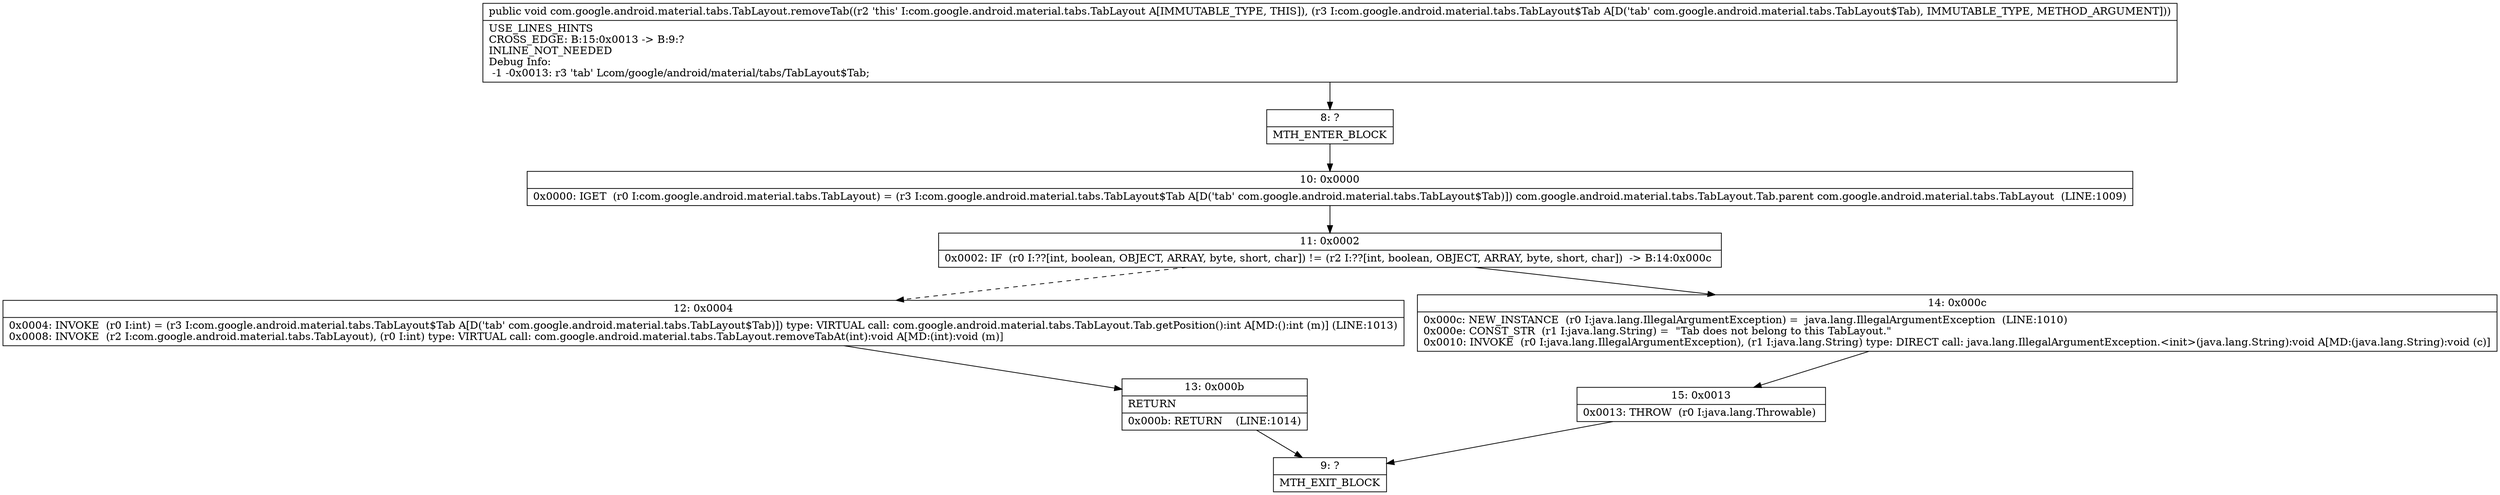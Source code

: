 digraph "CFG forcom.google.android.material.tabs.TabLayout.removeTab(Lcom\/google\/android\/material\/tabs\/TabLayout$Tab;)V" {
Node_8 [shape=record,label="{8\:\ ?|MTH_ENTER_BLOCK\l}"];
Node_10 [shape=record,label="{10\:\ 0x0000|0x0000: IGET  (r0 I:com.google.android.material.tabs.TabLayout) = (r3 I:com.google.android.material.tabs.TabLayout$Tab A[D('tab' com.google.android.material.tabs.TabLayout$Tab)]) com.google.android.material.tabs.TabLayout.Tab.parent com.google.android.material.tabs.TabLayout  (LINE:1009)\l}"];
Node_11 [shape=record,label="{11\:\ 0x0002|0x0002: IF  (r0 I:??[int, boolean, OBJECT, ARRAY, byte, short, char]) != (r2 I:??[int, boolean, OBJECT, ARRAY, byte, short, char])  \-\> B:14:0x000c \l}"];
Node_12 [shape=record,label="{12\:\ 0x0004|0x0004: INVOKE  (r0 I:int) = (r3 I:com.google.android.material.tabs.TabLayout$Tab A[D('tab' com.google.android.material.tabs.TabLayout$Tab)]) type: VIRTUAL call: com.google.android.material.tabs.TabLayout.Tab.getPosition():int A[MD:():int (m)] (LINE:1013)\l0x0008: INVOKE  (r2 I:com.google.android.material.tabs.TabLayout), (r0 I:int) type: VIRTUAL call: com.google.android.material.tabs.TabLayout.removeTabAt(int):void A[MD:(int):void (m)]\l}"];
Node_13 [shape=record,label="{13\:\ 0x000b|RETURN\l|0x000b: RETURN    (LINE:1014)\l}"];
Node_9 [shape=record,label="{9\:\ ?|MTH_EXIT_BLOCK\l}"];
Node_14 [shape=record,label="{14\:\ 0x000c|0x000c: NEW_INSTANCE  (r0 I:java.lang.IllegalArgumentException) =  java.lang.IllegalArgumentException  (LINE:1010)\l0x000e: CONST_STR  (r1 I:java.lang.String) =  \"Tab does not belong to this TabLayout.\" \l0x0010: INVOKE  (r0 I:java.lang.IllegalArgumentException), (r1 I:java.lang.String) type: DIRECT call: java.lang.IllegalArgumentException.\<init\>(java.lang.String):void A[MD:(java.lang.String):void (c)]\l}"];
Node_15 [shape=record,label="{15\:\ 0x0013|0x0013: THROW  (r0 I:java.lang.Throwable) \l}"];
MethodNode[shape=record,label="{public void com.google.android.material.tabs.TabLayout.removeTab((r2 'this' I:com.google.android.material.tabs.TabLayout A[IMMUTABLE_TYPE, THIS]), (r3 I:com.google.android.material.tabs.TabLayout$Tab A[D('tab' com.google.android.material.tabs.TabLayout$Tab), IMMUTABLE_TYPE, METHOD_ARGUMENT]))  | USE_LINES_HINTS\lCROSS_EDGE: B:15:0x0013 \-\> B:9:?\lINLINE_NOT_NEEDED\lDebug Info:\l  \-1 \-0x0013: r3 'tab' Lcom\/google\/android\/material\/tabs\/TabLayout$Tab;\l}"];
MethodNode -> Node_8;Node_8 -> Node_10;
Node_10 -> Node_11;
Node_11 -> Node_12[style=dashed];
Node_11 -> Node_14;
Node_12 -> Node_13;
Node_13 -> Node_9;
Node_14 -> Node_15;
Node_15 -> Node_9;
}

